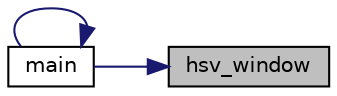 digraph "hsv_window"
{
 // LATEX_PDF_SIZE
  edge [fontname="Helvetica",fontsize="10",labelfontname="Helvetica",labelfontsize="10"];
  node [fontname="Helvetica",fontsize="10",shape=record];
  rankdir="RL";
  Node1 [label="hsv_window",height=0.2,width=0.4,color="black", fillcolor="grey75", style="filled", fontcolor="black",tooltip="Creates the hsv window."];
  Node1 -> Node2 [dir="back",color="midnightblue",fontsize="10",style="solid"];
  Node2 [label="main",height=0.2,width=0.4,color="black", fillcolor="white", style="filled",URL="$opencv-template_8cpp.html#af19ddca125f05a2090dd132045573ee4",tooltip=" "];
  Node2 -> Node2 [dir="back",color="midnightblue",fontsize="10",style="solid"];
}
